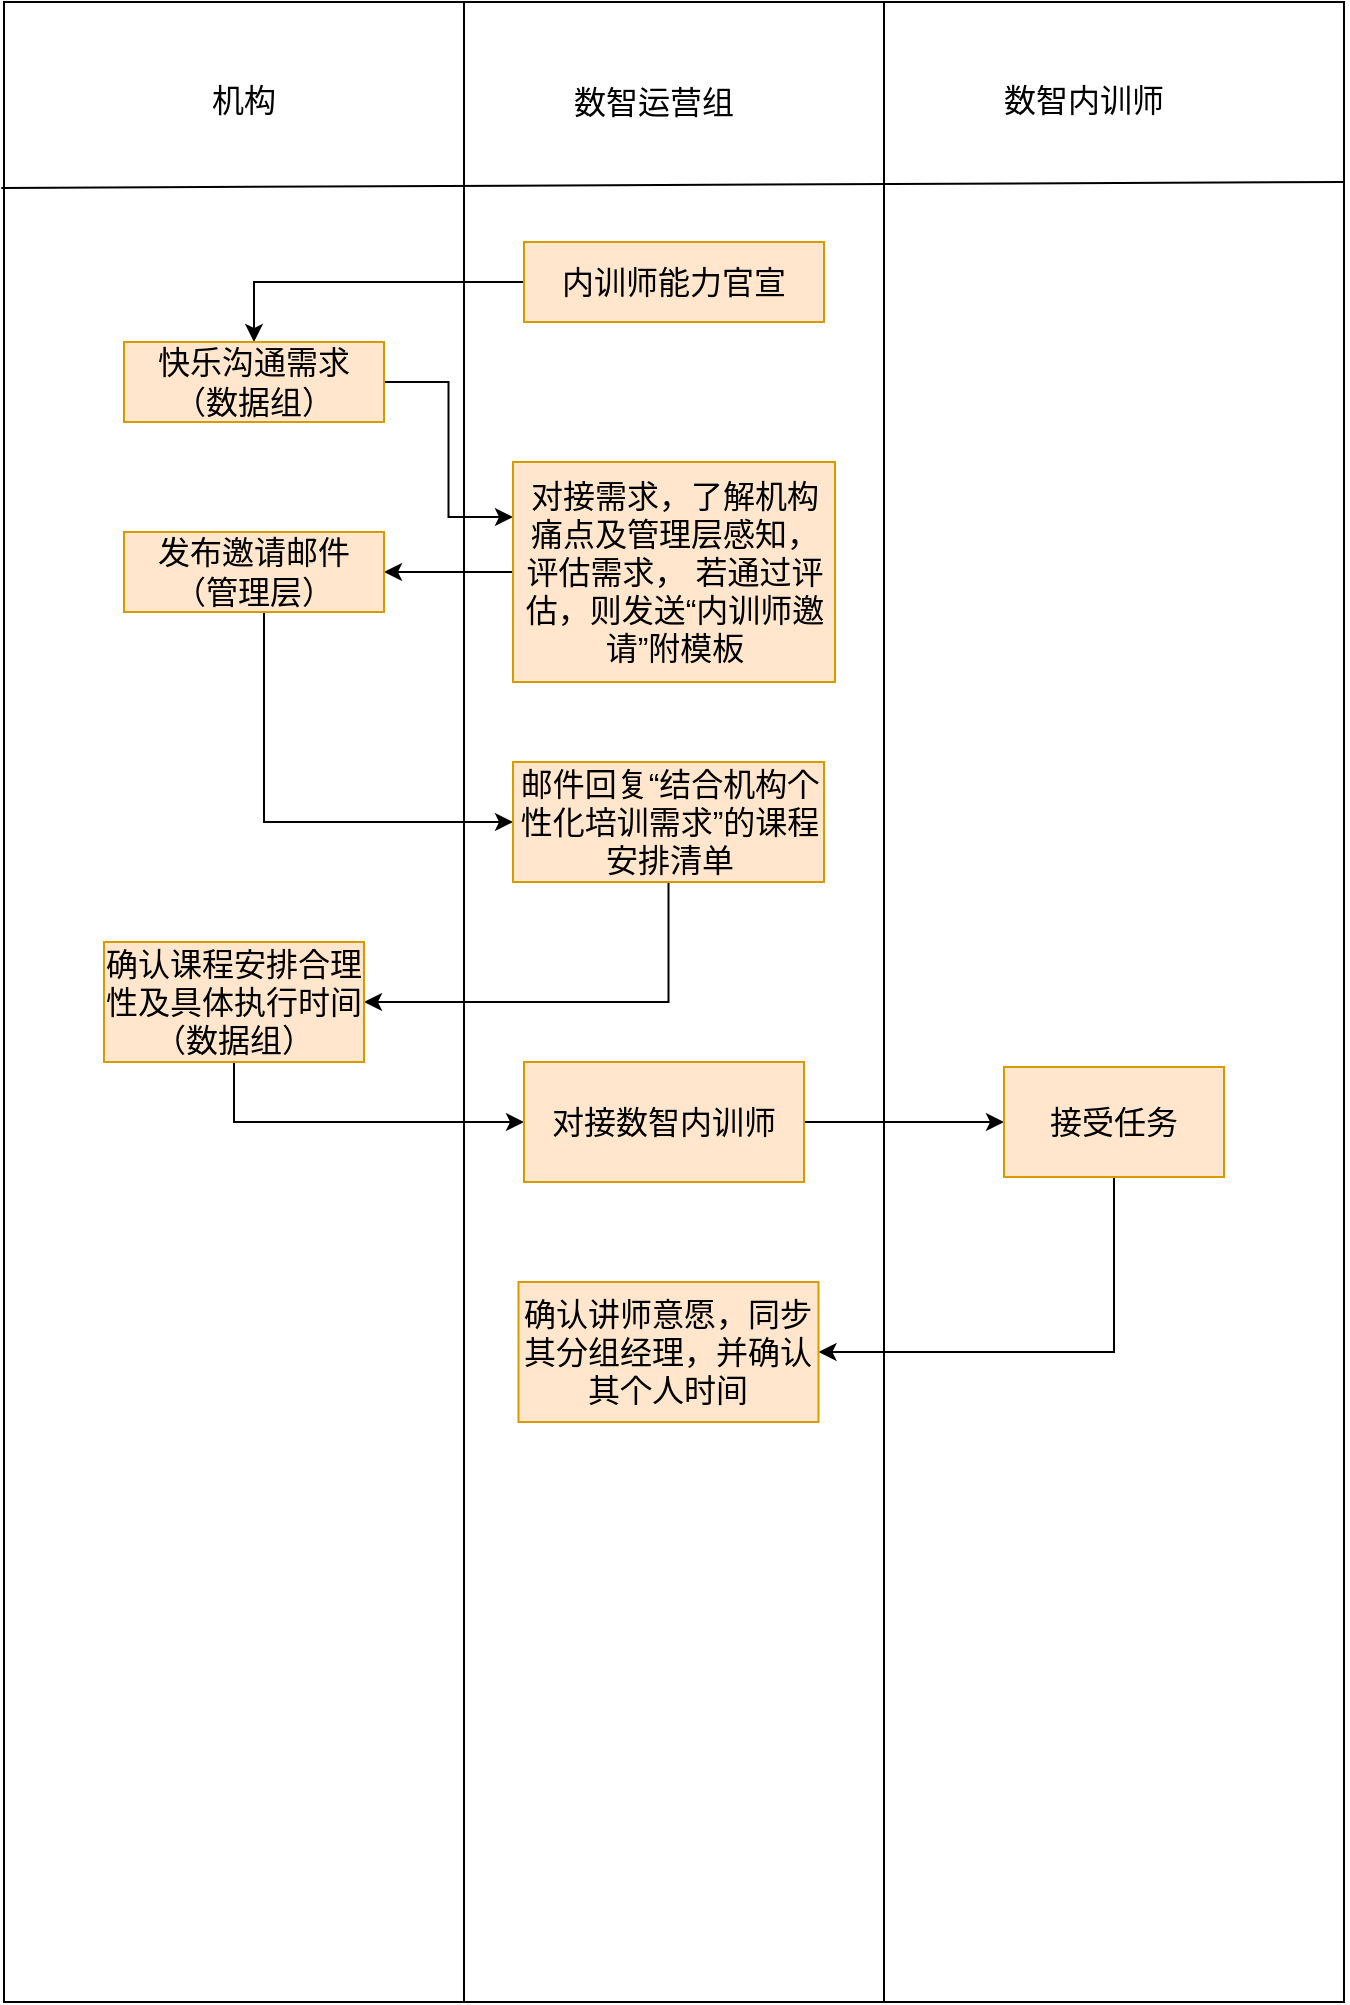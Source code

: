 <mxfile version="21.6.3" type="github">
  <diagram name="第 1 页" id="XTP6Vx5M6_7WIYYF2po9">
    <mxGraphModel dx="1134" dy="611" grid="1" gridSize="10" guides="1" tooltips="1" connect="1" arrows="1" fold="1" page="1" pageScale="1" pageWidth="827" pageHeight="1169" math="0" shadow="0">
      <root>
        <mxCell id="0" />
        <mxCell id="1" parent="0" />
        <mxCell id="Tbc1eCZwPBOfS_HV4jd0-5" value="" style="shape=process;whiteSpace=wrap;html=1;backgroundOutline=1;size=0.343;fontSize=16;" vertex="1" parent="1">
          <mxGeometry x="60" y="30" width="670" height="1000" as="geometry" />
        </mxCell>
        <mxCell id="Tbc1eCZwPBOfS_HV4jd0-6" value="" style="endArrow=none;html=1;rounded=0;fontSize=16;exitX=-0.002;exitY=0.093;exitDx=0;exitDy=0;exitPerimeter=0;" edge="1" parent="1" source="Tbc1eCZwPBOfS_HV4jd0-5">
          <mxGeometry width="50" height="50" relative="1" as="geometry">
            <mxPoint x="70" y="120" as="sourcePoint" />
            <mxPoint x="730" y="120" as="targetPoint" />
          </mxGeometry>
        </mxCell>
        <mxCell id="Tbc1eCZwPBOfS_HV4jd0-7" value="机构" style="text;html=1;strokeColor=none;fillColor=none;align=center;verticalAlign=middle;whiteSpace=wrap;rounded=0;fontSize=16;" vertex="1" parent="1">
          <mxGeometry x="120" y="48.75" width="120" height="60" as="geometry" />
        </mxCell>
        <mxCell id="Tbc1eCZwPBOfS_HV4jd0-8" value="数智运营组" style="text;html=1;strokeColor=none;fillColor=none;align=center;verticalAlign=middle;whiteSpace=wrap;rounded=0;fontSize=16;" vertex="1" parent="1">
          <mxGeometry x="335" y="57.5" width="100" height="45" as="geometry" />
        </mxCell>
        <mxCell id="Tbc1eCZwPBOfS_HV4jd0-9" value="数智内训师" style="text;html=1;strokeColor=none;fillColor=none;align=center;verticalAlign=middle;whiteSpace=wrap;rounded=0;fontSize=16;" vertex="1" parent="1">
          <mxGeometry x="550" y="57.5" width="100" height="42.5" as="geometry" />
        </mxCell>
        <mxCell id="Tbc1eCZwPBOfS_HV4jd0-14" style="edgeStyle=orthogonalEdgeStyle;rounded=0;orthogonalLoop=1;jettySize=auto;html=1;entryX=0.5;entryY=0;entryDx=0;entryDy=0;" edge="1" parent="1" source="Tbc1eCZwPBOfS_HV4jd0-10" target="Tbc1eCZwPBOfS_HV4jd0-12">
          <mxGeometry relative="1" as="geometry" />
        </mxCell>
        <mxCell id="Tbc1eCZwPBOfS_HV4jd0-10" value="内训师能力官宣" style="text;html=1;strokeColor=#d79b00;fillColor=#ffe6cc;align=center;verticalAlign=middle;whiteSpace=wrap;rounded=0;fontSize=16;" vertex="1" parent="1">
          <mxGeometry x="320" y="150" width="150" height="40" as="geometry" />
        </mxCell>
        <mxCell id="Tbc1eCZwPBOfS_HV4jd0-30" style="edgeStyle=orthogonalEdgeStyle;rounded=0;orthogonalLoop=1;jettySize=auto;html=1;entryX=0;entryY=0.25;entryDx=0;entryDy=0;" edge="1" parent="1" source="Tbc1eCZwPBOfS_HV4jd0-12" target="Tbc1eCZwPBOfS_HV4jd0-15">
          <mxGeometry relative="1" as="geometry" />
        </mxCell>
        <mxCell id="Tbc1eCZwPBOfS_HV4jd0-12" value="&lt;div&gt;快乐沟通需求&lt;/div&gt;&lt;div&gt;（数据组）&lt;/div&gt;" style="text;html=1;strokeColor=#d79b00;fillColor=#ffe6cc;align=center;verticalAlign=middle;whiteSpace=wrap;rounded=0;fontSize=16;" vertex="1" parent="1">
          <mxGeometry x="120" y="200" width="130" height="40" as="geometry" />
        </mxCell>
        <mxCell id="Tbc1eCZwPBOfS_HV4jd0-18" style="edgeStyle=orthogonalEdgeStyle;rounded=0;orthogonalLoop=1;jettySize=auto;html=1;entryX=1;entryY=0.5;entryDx=0;entryDy=0;" edge="1" parent="1" source="Tbc1eCZwPBOfS_HV4jd0-15" target="Tbc1eCZwPBOfS_HV4jd0-16">
          <mxGeometry relative="1" as="geometry" />
        </mxCell>
        <mxCell id="Tbc1eCZwPBOfS_HV4jd0-15" value="对接需求，了解机构痛点及管理层感知，评估需求， 若通过评估，则发送“内训师邀请”附模板" style="text;html=1;strokeColor=#d79b00;fillColor=#ffe6cc;align=center;verticalAlign=middle;whiteSpace=wrap;rounded=0;fontSize=16;" vertex="1" parent="1">
          <mxGeometry x="314.5" y="260" width="161" height="110" as="geometry" />
        </mxCell>
        <mxCell id="Tbc1eCZwPBOfS_HV4jd0-20" style="edgeStyle=orthogonalEdgeStyle;rounded=0;orthogonalLoop=1;jettySize=auto;html=1;entryX=0;entryY=0.5;entryDx=0;entryDy=0;" edge="1" parent="1" source="Tbc1eCZwPBOfS_HV4jd0-16" target="Tbc1eCZwPBOfS_HV4jd0-19">
          <mxGeometry relative="1" as="geometry">
            <Array as="points">
              <mxPoint x="190" y="440" />
            </Array>
          </mxGeometry>
        </mxCell>
        <mxCell id="Tbc1eCZwPBOfS_HV4jd0-16" value="&lt;div&gt;发布邀请邮件&lt;/div&gt;&lt;div&gt;（管理层）&lt;/div&gt;" style="text;html=1;strokeColor=#d79b00;fillColor=#ffe6cc;align=center;verticalAlign=middle;whiteSpace=wrap;rounded=0;fontSize=16;" vertex="1" parent="1">
          <mxGeometry x="120" y="295" width="130" height="40" as="geometry" />
        </mxCell>
        <mxCell id="Tbc1eCZwPBOfS_HV4jd0-26" style="edgeStyle=orthogonalEdgeStyle;rounded=0;orthogonalLoop=1;jettySize=auto;html=1;entryX=1;entryY=0.5;entryDx=0;entryDy=0;" edge="1" parent="1" source="Tbc1eCZwPBOfS_HV4jd0-19" target="Tbc1eCZwPBOfS_HV4jd0-21">
          <mxGeometry relative="1" as="geometry">
            <Array as="points">
              <mxPoint x="392" y="530" />
            </Array>
          </mxGeometry>
        </mxCell>
        <mxCell id="Tbc1eCZwPBOfS_HV4jd0-19" value="邮件回复“结合机构个性化培训需求”的课程安排清单" style="text;html=1;strokeColor=#d79b00;fillColor=#ffe6cc;align=center;verticalAlign=middle;whiteSpace=wrap;rounded=0;fontSize=16;" vertex="1" parent="1">
          <mxGeometry x="314.5" y="410" width="155.5" height="60" as="geometry" />
        </mxCell>
        <mxCell id="Tbc1eCZwPBOfS_HV4jd0-23" value="" style="edgeStyle=orthogonalEdgeStyle;rounded=0;orthogonalLoop=1;jettySize=auto;html=1;" edge="1" parent="1" source="Tbc1eCZwPBOfS_HV4jd0-21" target="Tbc1eCZwPBOfS_HV4jd0-22">
          <mxGeometry relative="1" as="geometry">
            <Array as="points">
              <mxPoint x="175" y="590" />
            </Array>
          </mxGeometry>
        </mxCell>
        <mxCell id="Tbc1eCZwPBOfS_HV4jd0-21" value="&lt;div style=&quot;font-size: 16px;&quot;&gt;确认课程安排合理性及具体执行时间&lt;/div&gt;&lt;div style=&quot;font-size: 16px;&quot;&gt;（数据组）&lt;br style=&quot;font-size: 16px;&quot;&gt;&lt;/div&gt;" style="text;html=1;strokeColor=#d79b00;fillColor=#ffe6cc;align=center;verticalAlign=middle;whiteSpace=wrap;rounded=0;fontSize=16;" vertex="1" parent="1">
          <mxGeometry x="110" y="500" width="130" height="60" as="geometry" />
        </mxCell>
        <mxCell id="Tbc1eCZwPBOfS_HV4jd0-28" style="edgeStyle=orthogonalEdgeStyle;rounded=0;orthogonalLoop=1;jettySize=auto;html=1;entryX=0;entryY=0.5;entryDx=0;entryDy=0;" edge="1" parent="1" source="Tbc1eCZwPBOfS_HV4jd0-22" target="Tbc1eCZwPBOfS_HV4jd0-27">
          <mxGeometry relative="1" as="geometry" />
        </mxCell>
        <mxCell id="Tbc1eCZwPBOfS_HV4jd0-22" value="对接数智内训师" style="whiteSpace=wrap;html=1;fillColor=#ffe6cc;strokeColor=#d79b00;gradientColor=none;rounded=0;fontSize=16;" vertex="1" parent="1">
          <mxGeometry x="320" y="560" width="140" height="60" as="geometry" />
        </mxCell>
        <mxCell id="Tbc1eCZwPBOfS_HV4jd0-31" style="edgeStyle=orthogonalEdgeStyle;rounded=0;orthogonalLoop=1;jettySize=auto;html=1;entryX=1;entryY=0.5;entryDx=0;entryDy=0;" edge="1" parent="1" source="Tbc1eCZwPBOfS_HV4jd0-27" target="Tbc1eCZwPBOfS_HV4jd0-29">
          <mxGeometry relative="1" as="geometry">
            <Array as="points">
              <mxPoint x="615" y="705" />
            </Array>
          </mxGeometry>
        </mxCell>
        <mxCell id="Tbc1eCZwPBOfS_HV4jd0-27" value="接受任务" style="text;html=1;strokeColor=#d79b00;fillColor=#ffe6cc;align=center;verticalAlign=middle;whiteSpace=wrap;rounded=0;fontSize=16;" vertex="1" parent="1">
          <mxGeometry x="560" y="562.5" width="110" height="55" as="geometry" />
        </mxCell>
        <mxCell id="Tbc1eCZwPBOfS_HV4jd0-29" value="确认讲师意愿，同步其分组经理，并确认其个人时间" style="text;html=1;strokeColor=#d79b00;fillColor=#ffe6cc;align=center;verticalAlign=middle;whiteSpace=wrap;rounded=0;fontSize=16;" vertex="1" parent="1">
          <mxGeometry x="317.25" y="670" width="150" height="70" as="geometry" />
        </mxCell>
      </root>
    </mxGraphModel>
  </diagram>
</mxfile>
